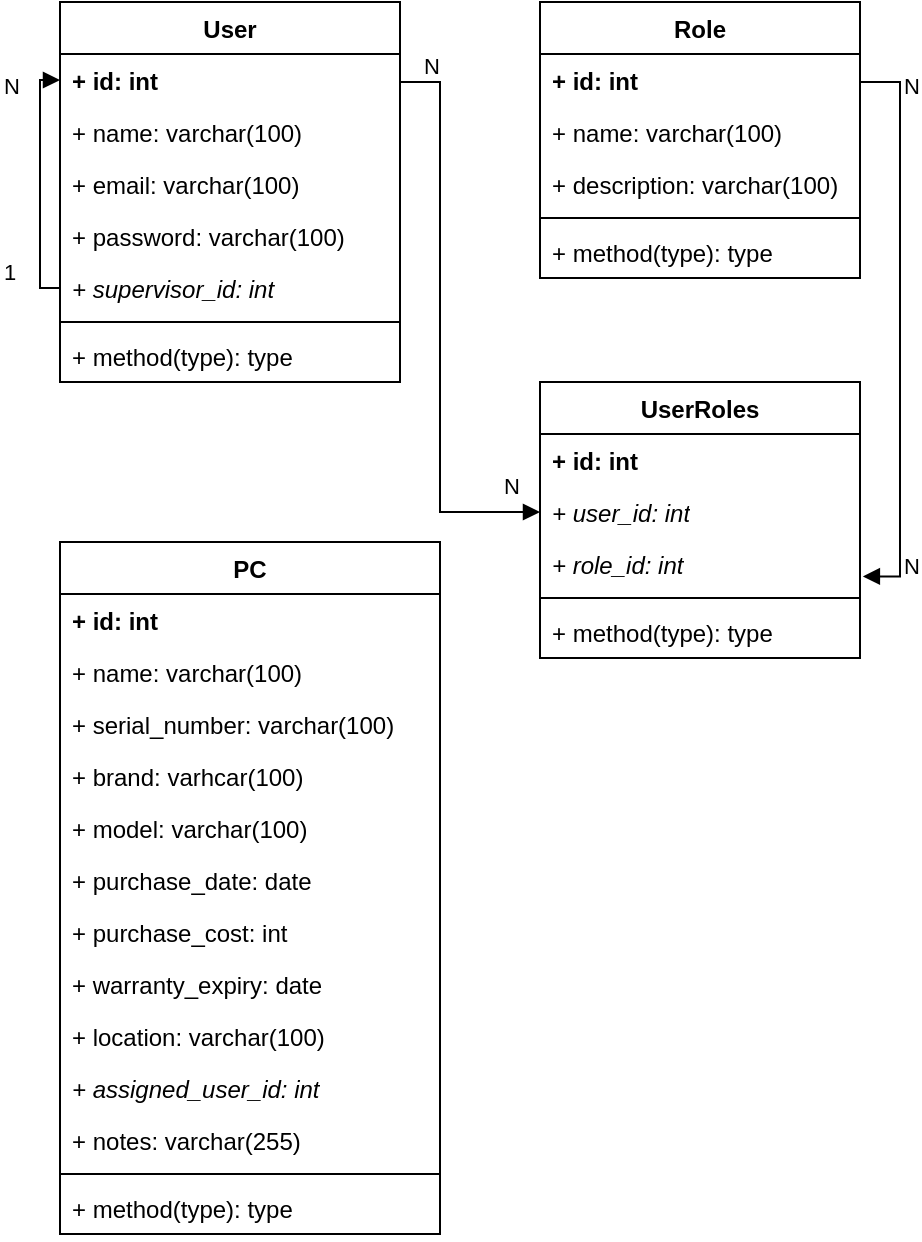 <mxfile version="21.3.0" type="device">
  <diagram name="Page-1" id="c4acf3e9-155e-7222-9cf6-157b1a14988f">
    <mxGraphModel dx="1085" dy="537" grid="1" gridSize="10" guides="1" tooltips="1" connect="1" arrows="1" fold="1" page="1" pageScale="1" pageWidth="850" pageHeight="1100" background="none" math="0" shadow="0">
      <root>
        <mxCell id="0" />
        <mxCell id="1" parent="0" />
        <mxCell id="4Yrfw_t7unuaMLftgoCB-9" value="User" style="swimlane;fontStyle=1;align=center;verticalAlign=top;childLayout=stackLayout;horizontal=1;startSize=26;horizontalStack=0;resizeParent=1;resizeParentMax=0;resizeLast=0;collapsible=1;marginBottom=0;" parent="1" vertex="1">
          <mxGeometry x="80" y="20" width="170" height="190" as="geometry" />
        </mxCell>
        <mxCell id="4Yrfw_t7unuaMLftgoCB-10" value="+ id: int" style="text;strokeColor=none;fillColor=none;align=left;verticalAlign=top;spacingLeft=4;spacingRight=4;overflow=hidden;rotatable=0;points=[[0,0.5],[1,0.5]];portConstraint=eastwest;fontStyle=1" parent="4Yrfw_t7unuaMLftgoCB-9" vertex="1">
          <mxGeometry y="26" width="170" height="26" as="geometry" />
        </mxCell>
        <mxCell id="4Yrfw_t7unuaMLftgoCB-13" value="+ name: varchar(100)" style="text;strokeColor=none;fillColor=none;align=left;verticalAlign=top;spacingLeft=4;spacingRight=4;overflow=hidden;rotatable=0;points=[[0,0.5],[1,0.5]];portConstraint=eastwest;" parent="4Yrfw_t7unuaMLftgoCB-9" vertex="1">
          <mxGeometry y="52" width="170" height="26" as="geometry" />
        </mxCell>
        <mxCell id="4Yrfw_t7unuaMLftgoCB-14" value="+ email: varchar(100)" style="text;strokeColor=none;fillColor=none;align=left;verticalAlign=top;spacingLeft=4;spacingRight=4;overflow=hidden;rotatable=0;points=[[0,0.5],[1,0.5]];portConstraint=eastwest;" parent="4Yrfw_t7unuaMLftgoCB-9" vertex="1">
          <mxGeometry y="78" width="170" height="26" as="geometry" />
        </mxCell>
        <mxCell id="4Yrfw_t7unuaMLftgoCB-15" value="+ password: varchar(100)" style="text;strokeColor=none;fillColor=none;align=left;verticalAlign=top;spacingLeft=4;spacingRight=4;overflow=hidden;rotatable=0;points=[[0,0.5],[1,0.5]];portConstraint=eastwest;" parent="4Yrfw_t7unuaMLftgoCB-9" vertex="1">
          <mxGeometry y="104" width="170" height="26" as="geometry" />
        </mxCell>
        <mxCell id="jQMuIdmVzHraNVhy4I9G-1" value="+ supervisor_id: int" style="text;strokeColor=none;fillColor=none;align=left;verticalAlign=top;spacingLeft=4;spacingRight=4;overflow=hidden;rotatable=0;points=[[0,0.5],[1,0.5]];portConstraint=eastwest;fontStyle=2" vertex="1" parent="4Yrfw_t7unuaMLftgoCB-9">
          <mxGeometry y="130" width="170" height="26" as="geometry" />
        </mxCell>
        <mxCell id="4Yrfw_t7unuaMLftgoCB-11" value="" style="line;strokeWidth=1;fillColor=none;align=left;verticalAlign=middle;spacingTop=-1;spacingLeft=3;spacingRight=3;rotatable=0;labelPosition=right;points=[];portConstraint=eastwest;strokeColor=inherit;" parent="4Yrfw_t7unuaMLftgoCB-9" vertex="1">
          <mxGeometry y="156" width="170" height="8" as="geometry" />
        </mxCell>
        <mxCell id="4Yrfw_t7unuaMLftgoCB-12" value="+ method(type): type" style="text;strokeColor=none;fillColor=none;align=left;verticalAlign=top;spacingLeft=4;spacingRight=4;overflow=hidden;rotatable=0;points=[[0,0.5],[1,0.5]];portConstraint=eastwest;" parent="4Yrfw_t7unuaMLftgoCB-9" vertex="1">
          <mxGeometry y="164" width="170" height="26" as="geometry" />
        </mxCell>
        <mxCell id="jQMuIdmVzHraNVhy4I9G-2" value="" style="endArrow=block;endFill=1;html=1;edgeStyle=orthogonalEdgeStyle;align=left;verticalAlign=top;rounded=0;" edge="1" parent="4Yrfw_t7unuaMLftgoCB-9" source="jQMuIdmVzHraNVhy4I9G-1" target="4Yrfw_t7unuaMLftgoCB-10">
          <mxGeometry x="-0.839" y="-17" relative="1" as="geometry">
            <mxPoint x="-30" y="150" as="sourcePoint" />
            <mxPoint x="130" y="150" as="targetPoint" />
            <Array as="points">
              <mxPoint x="-10" y="143" />
              <mxPoint x="-10" y="39" />
            </Array>
            <mxPoint x="-17" y="17" as="offset" />
          </mxGeometry>
        </mxCell>
        <mxCell id="jQMuIdmVzHraNVhy4I9G-3" value="1" style="edgeLabel;resizable=0;html=1;align=left;verticalAlign=bottom;" connectable="0" vertex="1" parent="jQMuIdmVzHraNVhy4I9G-2">
          <mxGeometry x="-1" relative="1" as="geometry">
            <mxPoint x="-30" as="offset" />
          </mxGeometry>
        </mxCell>
        <mxCell id="4Yrfw_t7unuaMLftgoCB-18" value="Role" style="swimlane;fontStyle=1;align=center;verticalAlign=top;childLayout=stackLayout;horizontal=1;startSize=26;horizontalStack=0;resizeParent=1;resizeParentMax=0;resizeLast=0;collapsible=1;marginBottom=0;" parent="1" vertex="1">
          <mxGeometry x="320" y="20" width="160" height="138" as="geometry" />
        </mxCell>
        <mxCell id="4Yrfw_t7unuaMLftgoCB-19" value="+ id: int" style="text;strokeColor=none;fillColor=none;align=left;verticalAlign=top;spacingLeft=4;spacingRight=4;overflow=hidden;rotatable=0;points=[[0,0.5],[1,0.5]];portConstraint=eastwest;fontStyle=1" parent="4Yrfw_t7unuaMLftgoCB-18" vertex="1">
          <mxGeometry y="26" width="160" height="26" as="geometry" />
        </mxCell>
        <mxCell id="4Yrfw_t7unuaMLftgoCB-22" value="+ name: varchar(100)" style="text;strokeColor=none;fillColor=none;align=left;verticalAlign=top;spacingLeft=4;spacingRight=4;overflow=hidden;rotatable=0;points=[[0,0.5],[1,0.5]];portConstraint=eastwest;" parent="4Yrfw_t7unuaMLftgoCB-18" vertex="1">
          <mxGeometry y="52" width="160" height="26" as="geometry" />
        </mxCell>
        <mxCell id="4Yrfw_t7unuaMLftgoCB-23" value="+ description: varchar(100)" style="text;strokeColor=none;fillColor=none;align=left;verticalAlign=top;spacingLeft=4;spacingRight=4;overflow=hidden;rotatable=0;points=[[0,0.5],[1,0.5]];portConstraint=eastwest;" parent="4Yrfw_t7unuaMLftgoCB-18" vertex="1">
          <mxGeometry y="78" width="160" height="26" as="geometry" />
        </mxCell>
        <mxCell id="4Yrfw_t7unuaMLftgoCB-20" value="" style="line;strokeWidth=1;fillColor=none;align=left;verticalAlign=middle;spacingTop=-1;spacingLeft=3;spacingRight=3;rotatable=0;labelPosition=right;points=[];portConstraint=eastwest;strokeColor=inherit;" parent="4Yrfw_t7unuaMLftgoCB-18" vertex="1">
          <mxGeometry y="104" width="160" height="8" as="geometry" />
        </mxCell>
        <mxCell id="4Yrfw_t7unuaMLftgoCB-21" value="+ method(type): type" style="text;strokeColor=none;fillColor=none;align=left;verticalAlign=top;spacingLeft=4;spacingRight=4;overflow=hidden;rotatable=0;points=[[0,0.5],[1,0.5]];portConstraint=eastwest;" parent="4Yrfw_t7unuaMLftgoCB-18" vertex="1">
          <mxGeometry y="112" width="160" height="26" as="geometry" />
        </mxCell>
        <mxCell id="4Yrfw_t7unuaMLftgoCB-25" value="" style="endArrow=block;endFill=1;html=1;edgeStyle=orthogonalEdgeStyle;align=left;verticalAlign=top;rounded=0;exitX=1;exitY=0.5;exitDx=0;exitDy=0;entryX=0;entryY=0.5;entryDx=0;entryDy=0;" parent="1" source="4Yrfw_t7unuaMLftgoCB-10" target="jQMuIdmVzHraNVhy4I9G-9" edge="1">
          <mxGeometry x="-1" y="-20" relative="1" as="geometry">
            <mxPoint x="260" y="60" as="sourcePoint" />
            <mxPoint x="310" y="270" as="targetPoint" />
            <Array as="points">
              <mxPoint x="270" y="60" />
              <mxPoint x="270" y="275" />
            </Array>
            <mxPoint as="offset" />
          </mxGeometry>
        </mxCell>
        <mxCell id="4Yrfw_t7unuaMLftgoCB-28" value="N" style="edgeLabel;resizable=0;html=1;align=left;verticalAlign=bottom;" parent="1" connectable="0" vertex="1">
          <mxGeometry x="260" y="60.0" as="geometry" />
        </mxCell>
        <mxCell id="jQMuIdmVzHraNVhy4I9G-4" value="N" style="edgeLabel;resizable=0;html=1;align=left;verticalAlign=bottom;" connectable="0" vertex="1" parent="1">
          <mxGeometry x="50" y="70.0" as="geometry" />
        </mxCell>
        <mxCell id="jQMuIdmVzHraNVhy4I9G-5" value="UserRoles" style="swimlane;fontStyle=1;align=center;verticalAlign=top;childLayout=stackLayout;horizontal=1;startSize=26;horizontalStack=0;resizeParent=1;resizeParentMax=0;resizeLast=0;collapsible=1;marginBottom=0;whiteSpace=wrap;html=1;" vertex="1" parent="1">
          <mxGeometry x="320" y="210" width="160" height="138" as="geometry" />
        </mxCell>
        <mxCell id="jQMuIdmVzHraNVhy4I9G-6" value="&lt;b&gt;+ id: int&lt;/b&gt;" style="text;strokeColor=none;fillColor=none;align=left;verticalAlign=top;spacingLeft=4;spacingRight=4;overflow=hidden;rotatable=0;points=[[0,0.5],[1,0.5]];portConstraint=eastwest;whiteSpace=wrap;html=1;" vertex="1" parent="jQMuIdmVzHraNVhy4I9G-5">
          <mxGeometry y="26" width="160" height="26" as="geometry" />
        </mxCell>
        <mxCell id="jQMuIdmVzHraNVhy4I9G-9" value="&lt;i&gt;+ user_id: int&lt;/i&gt;" style="text;strokeColor=none;fillColor=none;align=left;verticalAlign=top;spacingLeft=4;spacingRight=4;overflow=hidden;rotatable=0;points=[[0,0.5],[1,0.5]];portConstraint=eastwest;whiteSpace=wrap;html=1;" vertex="1" parent="jQMuIdmVzHraNVhy4I9G-5">
          <mxGeometry y="52" width="160" height="26" as="geometry" />
        </mxCell>
        <mxCell id="jQMuIdmVzHraNVhy4I9G-10" value="&lt;i&gt;+ role_id: int&lt;/i&gt;" style="text;strokeColor=none;fillColor=none;align=left;verticalAlign=top;spacingLeft=4;spacingRight=4;overflow=hidden;rotatable=0;points=[[0,0.5],[1,0.5]];portConstraint=eastwest;whiteSpace=wrap;html=1;" vertex="1" parent="jQMuIdmVzHraNVhy4I9G-5">
          <mxGeometry y="78" width="160" height="26" as="geometry" />
        </mxCell>
        <mxCell id="jQMuIdmVzHraNVhy4I9G-7" value="" style="line;strokeWidth=1;fillColor=none;align=left;verticalAlign=middle;spacingTop=-1;spacingLeft=3;spacingRight=3;rotatable=0;labelPosition=right;points=[];portConstraint=eastwest;strokeColor=inherit;" vertex="1" parent="jQMuIdmVzHraNVhy4I9G-5">
          <mxGeometry y="104" width="160" height="8" as="geometry" />
        </mxCell>
        <mxCell id="jQMuIdmVzHraNVhy4I9G-8" value="+ method(type): type" style="text;strokeColor=none;fillColor=none;align=left;verticalAlign=top;spacingLeft=4;spacingRight=4;overflow=hidden;rotatable=0;points=[[0,0.5],[1,0.5]];portConstraint=eastwest;whiteSpace=wrap;html=1;" vertex="1" parent="jQMuIdmVzHraNVhy4I9G-5">
          <mxGeometry y="112" width="160" height="26" as="geometry" />
        </mxCell>
        <mxCell id="jQMuIdmVzHraNVhy4I9G-12" value="N" style="edgeLabel;resizable=0;html=1;align=left;verticalAlign=bottom;" connectable="0" vertex="1" parent="1">
          <mxGeometry x="300" y="270.0" as="geometry" />
        </mxCell>
        <mxCell id="jQMuIdmVzHraNVhy4I9G-13" value="" style="endArrow=block;endFill=1;html=1;edgeStyle=orthogonalEdgeStyle;align=left;verticalAlign=top;rounded=0;exitX=1;exitY=0.5;exitDx=0;exitDy=0;entryX=1.009;entryY=0.738;entryDx=0;entryDy=0;entryPerimeter=0;" edge="1" parent="1" target="jQMuIdmVzHraNVhy4I9G-10">
          <mxGeometry x="-1" y="-20" relative="1" as="geometry">
            <mxPoint x="480" y="60" as="sourcePoint" />
            <mxPoint x="550" y="276" as="targetPoint" />
            <Array as="points">
              <mxPoint x="500" y="61" />
              <mxPoint x="500" y="307" />
              <mxPoint x="550" y="307" />
            </Array>
            <mxPoint as="offset" />
          </mxGeometry>
        </mxCell>
        <mxCell id="jQMuIdmVzHraNVhy4I9G-15" value="N" style="edgeLabel;resizable=0;html=1;align=left;verticalAlign=bottom;" connectable="0" vertex="1" parent="1">
          <mxGeometry x="500" y="70.0" as="geometry" />
        </mxCell>
        <mxCell id="jQMuIdmVzHraNVhy4I9G-16" value="N" style="edgeLabel;resizable=0;html=1;align=left;verticalAlign=bottom;" connectable="0" vertex="1" parent="1">
          <mxGeometry x="500" y="310.0" as="geometry" />
        </mxCell>
        <mxCell id="jQMuIdmVzHraNVhy4I9G-18" value="PC" style="swimlane;fontStyle=1;align=center;verticalAlign=top;childLayout=stackLayout;horizontal=1;startSize=26;horizontalStack=0;resizeParent=1;resizeParentMax=0;resizeLast=0;collapsible=1;marginBottom=0;whiteSpace=wrap;html=1;" vertex="1" parent="1">
          <mxGeometry x="80" y="290" width="190" height="346" as="geometry" />
        </mxCell>
        <mxCell id="jQMuIdmVzHraNVhy4I9G-19" value="&lt;b&gt;+ id: int&lt;/b&gt;" style="text;strokeColor=none;fillColor=none;align=left;verticalAlign=top;spacingLeft=4;spacingRight=4;overflow=hidden;rotatable=0;points=[[0,0.5],[1,0.5]];portConstraint=eastwest;whiteSpace=wrap;html=1;" vertex="1" parent="jQMuIdmVzHraNVhy4I9G-18">
          <mxGeometry y="26" width="190" height="26" as="geometry" />
        </mxCell>
        <mxCell id="jQMuIdmVzHraNVhy4I9G-29" value="+ name: varchar(100)" style="text;strokeColor=none;fillColor=none;align=left;verticalAlign=top;spacingLeft=4;spacingRight=4;overflow=hidden;rotatable=0;points=[[0,0.5],[1,0.5]];portConstraint=eastwest;whiteSpace=wrap;html=1;" vertex="1" parent="jQMuIdmVzHraNVhy4I9G-18">
          <mxGeometry y="52" width="190" height="26" as="geometry" />
        </mxCell>
        <mxCell id="jQMuIdmVzHraNVhy4I9G-23" value="+ serial_number: varchar(100)" style="text;strokeColor=none;fillColor=none;align=left;verticalAlign=top;spacingLeft=4;spacingRight=4;overflow=hidden;rotatable=0;points=[[0,0.5],[1,0.5]];portConstraint=eastwest;whiteSpace=wrap;html=1;" vertex="1" parent="jQMuIdmVzHraNVhy4I9G-18">
          <mxGeometry y="78" width="190" height="26" as="geometry" />
        </mxCell>
        <mxCell id="jQMuIdmVzHraNVhy4I9G-22" value="+ brand: varhcar(100)" style="text;strokeColor=none;fillColor=none;align=left;verticalAlign=top;spacingLeft=4;spacingRight=4;overflow=hidden;rotatable=0;points=[[0,0.5],[1,0.5]];portConstraint=eastwest;whiteSpace=wrap;html=1;" vertex="1" parent="jQMuIdmVzHraNVhy4I9G-18">
          <mxGeometry y="104" width="190" height="26" as="geometry" />
        </mxCell>
        <mxCell id="jQMuIdmVzHraNVhy4I9G-24" value="+ model: varchar(100)" style="text;strokeColor=none;fillColor=none;align=left;verticalAlign=top;spacingLeft=4;spacingRight=4;overflow=hidden;rotatable=0;points=[[0,0.5],[1,0.5]];portConstraint=eastwest;whiteSpace=wrap;html=1;" vertex="1" parent="jQMuIdmVzHraNVhy4I9G-18">
          <mxGeometry y="130" width="190" height="26" as="geometry" />
        </mxCell>
        <mxCell id="jQMuIdmVzHraNVhy4I9G-28" value="+ purchase_date: date" style="text;strokeColor=none;fillColor=none;align=left;verticalAlign=top;spacingLeft=4;spacingRight=4;overflow=hidden;rotatable=0;points=[[0,0.5],[1,0.5]];portConstraint=eastwest;whiteSpace=wrap;html=1;" vertex="1" parent="jQMuIdmVzHraNVhy4I9G-18">
          <mxGeometry y="156" width="190" height="26" as="geometry" />
        </mxCell>
        <mxCell id="jQMuIdmVzHraNVhy4I9G-26" value="+ purchase_cost: int" style="text;strokeColor=none;fillColor=none;align=left;verticalAlign=top;spacingLeft=4;spacingRight=4;overflow=hidden;rotatable=0;points=[[0,0.5],[1,0.5]];portConstraint=eastwest;whiteSpace=wrap;html=1;" vertex="1" parent="jQMuIdmVzHraNVhy4I9G-18">
          <mxGeometry y="182" width="190" height="26" as="geometry" />
        </mxCell>
        <mxCell id="jQMuIdmVzHraNVhy4I9G-30" value="+ warranty_expiry: date" style="text;strokeColor=none;fillColor=none;align=left;verticalAlign=top;spacingLeft=4;spacingRight=4;overflow=hidden;rotatable=0;points=[[0,0.5],[1,0.5]];portConstraint=eastwest;whiteSpace=wrap;html=1;" vertex="1" parent="jQMuIdmVzHraNVhy4I9G-18">
          <mxGeometry y="208" width="190" height="26" as="geometry" />
        </mxCell>
        <mxCell id="jQMuIdmVzHraNVhy4I9G-27" value="+ location: varchar(100)" style="text;strokeColor=none;fillColor=none;align=left;verticalAlign=top;spacingLeft=4;spacingRight=4;overflow=hidden;rotatable=0;points=[[0,0.5],[1,0.5]];portConstraint=eastwest;whiteSpace=wrap;html=1;" vertex="1" parent="jQMuIdmVzHraNVhy4I9G-18">
          <mxGeometry y="234" width="190" height="26" as="geometry" />
        </mxCell>
        <mxCell id="jQMuIdmVzHraNVhy4I9G-25" value="&lt;i&gt;+ assigned_user_id: int&lt;/i&gt;" style="text;strokeColor=none;fillColor=none;align=left;verticalAlign=top;spacingLeft=4;spacingRight=4;overflow=hidden;rotatable=0;points=[[0,0.5],[1,0.5]];portConstraint=eastwest;whiteSpace=wrap;html=1;" vertex="1" parent="jQMuIdmVzHraNVhy4I9G-18">
          <mxGeometry y="260" width="190" height="26" as="geometry" />
        </mxCell>
        <mxCell id="jQMuIdmVzHraNVhy4I9G-31" value="+ notes: varchar(255)" style="text;strokeColor=none;fillColor=none;align=left;verticalAlign=top;spacingLeft=4;spacingRight=4;overflow=hidden;rotatable=0;points=[[0,0.5],[1,0.5]];portConstraint=eastwest;whiteSpace=wrap;html=1;" vertex="1" parent="jQMuIdmVzHraNVhy4I9G-18">
          <mxGeometry y="286" width="190" height="26" as="geometry" />
        </mxCell>
        <mxCell id="jQMuIdmVzHraNVhy4I9G-20" value="" style="line;strokeWidth=1;fillColor=none;align=left;verticalAlign=middle;spacingTop=-1;spacingLeft=3;spacingRight=3;rotatable=0;labelPosition=right;points=[];portConstraint=eastwest;strokeColor=inherit;" vertex="1" parent="jQMuIdmVzHraNVhy4I9G-18">
          <mxGeometry y="312" width="190" height="8" as="geometry" />
        </mxCell>
        <mxCell id="jQMuIdmVzHraNVhy4I9G-21" value="+ method(type): type" style="text;strokeColor=none;fillColor=none;align=left;verticalAlign=top;spacingLeft=4;spacingRight=4;overflow=hidden;rotatable=0;points=[[0,0.5],[1,0.5]];portConstraint=eastwest;whiteSpace=wrap;html=1;" vertex="1" parent="jQMuIdmVzHraNVhy4I9G-18">
          <mxGeometry y="320" width="190" height="26" as="geometry" />
        </mxCell>
      </root>
    </mxGraphModel>
  </diagram>
</mxfile>
